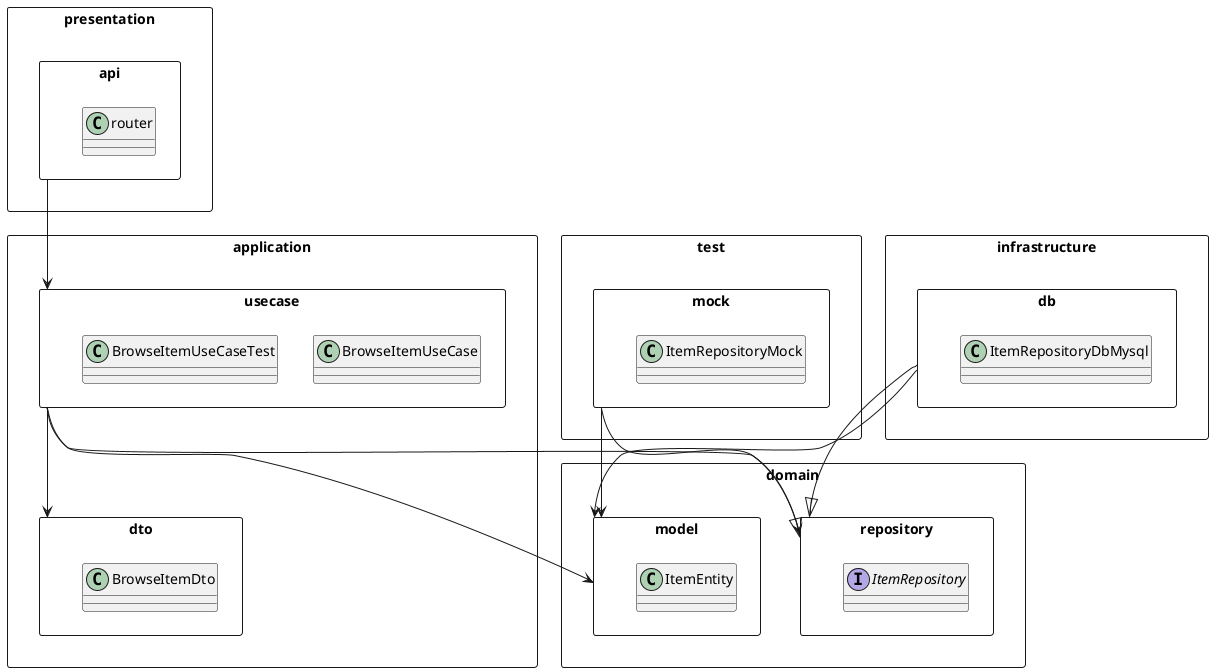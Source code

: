 @startuml class

package presentation <<Rectangle>> {
    package api <<Rectangle>> {
        class router
    }
}

package test <<Rectangle>> {
    package mock <<Rectangle>> {
        class ItemRepositoryMock
    }
}

package infrastructure <<Rectangle>> {
    package db <<Rectangle>> {
        class ItemRepositoryDbMysql
    }
}

package application <<Rectangle>> {
    package usecase <<Rectangle>> {
        class BrowseItemUseCase
        class BrowseItemUseCaseTest
    }
    package dto <<Rectangle>> {
        class BrowseItemDto
    }
}

package domain <<Rectangle>> {
    package repository <<Rectangle>> {
        Interface ItemRepository
    }

    package model <<Rectangle>> {
        class ItemEntity
    }
}

api --> usecase
usecase --> repository
usecase --> model
usecase --> dto
db --|> repository
db --> model
mock --|> repository
mock --> model

@enduml